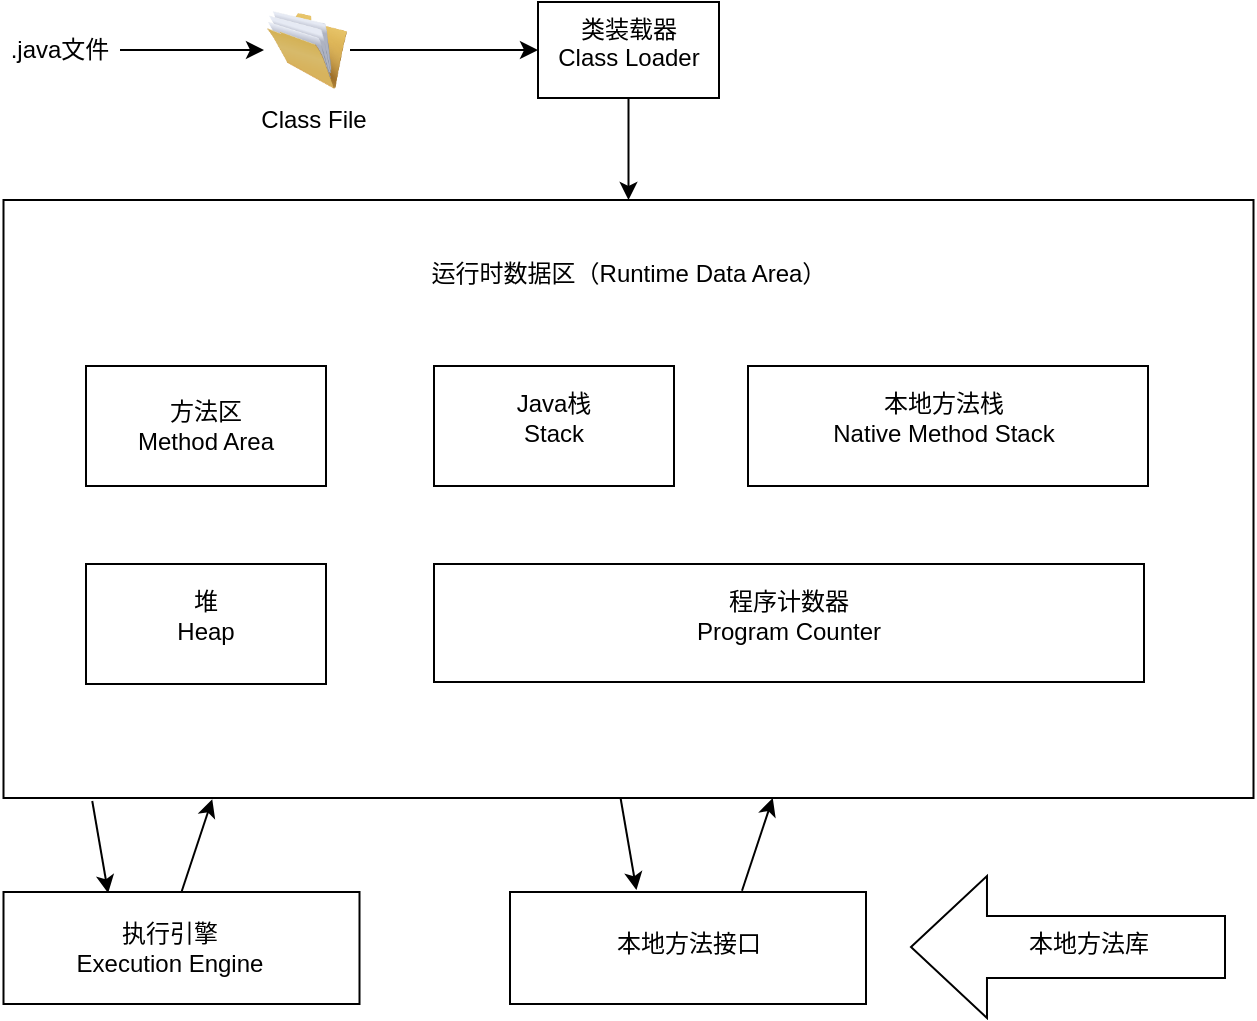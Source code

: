 <mxfile version="16.6.2" type="github">
  <diagram id="XrMqeQmQsghun6_tSOSd" name="第 1 页">
    <mxGraphModel dx="1049" dy="693" grid="0" gridSize="10" guides="1" tooltips="1" connect="1" arrows="1" fold="1" page="0" pageScale="1" pageWidth="827" pageHeight="1169" math="0" shadow="0">
      <root>
        <mxCell id="0" />
        <mxCell id="1" parent="0" />
        <mxCell id="sUQCBEPXkeAVM7SPwNjh-4" style="edgeStyle=orthogonalEdgeStyle;rounded=0;orthogonalLoop=1;jettySize=auto;html=1;entryX=0;entryY=0.5;entryDx=0;entryDy=0;" edge="1" parent="1" source="sUQCBEPXkeAVM7SPwNjh-1" target="sUQCBEPXkeAVM7SPwNjh-3">
          <mxGeometry relative="1" as="geometry" />
        </mxCell>
        <mxCell id="sUQCBEPXkeAVM7SPwNjh-1" value=".java文件" style="text;html=1;strokeColor=none;fillColor=none;align=center;verticalAlign=middle;whiteSpace=wrap;rounded=0;" vertex="1" parent="1">
          <mxGeometry x="40" y="112" width="60" height="30" as="geometry" />
        </mxCell>
        <mxCell id="sUQCBEPXkeAVM7SPwNjh-7" value="" style="edgeStyle=orthogonalEdgeStyle;rounded=0;orthogonalLoop=1;jettySize=auto;html=1;" edge="1" parent="1" source="sUQCBEPXkeAVM7SPwNjh-3" target="sUQCBEPXkeAVM7SPwNjh-6">
          <mxGeometry relative="1" as="geometry" />
        </mxCell>
        <mxCell id="sUQCBEPXkeAVM7SPwNjh-3" value="" style="image;html=1;image=img/lib/clip_art/general/Full_Folder_128x128.png" vertex="1" parent="1">
          <mxGeometry x="172" y="107.5" width="43" height="39" as="geometry" />
        </mxCell>
        <mxCell id="sUQCBEPXkeAVM7SPwNjh-5" value="Class File" style="text;html=1;strokeColor=none;fillColor=none;align=center;verticalAlign=middle;whiteSpace=wrap;rounded=0;" vertex="1" parent="1">
          <mxGeometry x="167" y="146.5" width="60" height="30" as="geometry" />
        </mxCell>
        <mxCell id="sUQCBEPXkeAVM7SPwNjh-21" style="edgeStyle=orthogonalEdgeStyle;rounded=0;orthogonalLoop=1;jettySize=auto;html=1;entryX=0.5;entryY=0;entryDx=0;entryDy=0;" edge="1" parent="1" source="sUQCBEPXkeAVM7SPwNjh-6" target="sUQCBEPXkeAVM7SPwNjh-8">
          <mxGeometry relative="1" as="geometry" />
        </mxCell>
        <mxCell id="sUQCBEPXkeAVM7SPwNjh-6" value="类装载器&lt;br&gt;Class Loader" style="whiteSpace=wrap;html=1;verticalAlign=top;labelBackgroundColor=default;" vertex="1" parent="1">
          <mxGeometry x="309" y="103" width="90.5" height="48" as="geometry" />
        </mxCell>
        <mxCell id="sUQCBEPXkeAVM7SPwNjh-8" value="" style="rounded=0;whiteSpace=wrap;html=1;" vertex="1" parent="1">
          <mxGeometry x="41.75" y="202" width="625" height="299" as="geometry" />
        </mxCell>
        <mxCell id="sUQCBEPXkeAVM7SPwNjh-9" value="运行时数据区（Runtime Data Area）" style="text;html=1;strokeColor=none;fillColor=none;align=center;verticalAlign=middle;whiteSpace=wrap;rounded=0;" vertex="1" parent="1">
          <mxGeometry x="232.75" y="220" width="243" height="37" as="geometry" />
        </mxCell>
        <mxCell id="sUQCBEPXkeAVM7SPwNjh-10" value="" style="rounded=0;whiteSpace=wrap;html=1;" vertex="1" parent="1">
          <mxGeometry x="83" y="285" width="120" height="60" as="geometry" />
        </mxCell>
        <mxCell id="sUQCBEPXkeAVM7SPwNjh-11" value="方法区&lt;br&gt;Method Area" style="text;html=1;strokeColor=none;fillColor=none;align=center;verticalAlign=middle;whiteSpace=wrap;rounded=0;" vertex="1" parent="1">
          <mxGeometry x="94" y="300.5" width="98" height="29" as="geometry" />
        </mxCell>
        <mxCell id="sUQCBEPXkeAVM7SPwNjh-12" value="" style="rounded=0;whiteSpace=wrap;html=1;" vertex="1" parent="1">
          <mxGeometry x="257" y="285" width="120" height="60" as="geometry" />
        </mxCell>
        <mxCell id="sUQCBEPXkeAVM7SPwNjh-13" value="Java栈&lt;br&gt;Stack" style="text;html=1;strokeColor=none;fillColor=none;align=center;verticalAlign=middle;whiteSpace=wrap;rounded=0;" vertex="1" parent="1">
          <mxGeometry x="287" y="296" width="60" height="30" as="geometry" />
        </mxCell>
        <mxCell id="sUQCBEPXkeAVM7SPwNjh-14" value="" style="rounded=0;whiteSpace=wrap;html=1;" vertex="1" parent="1">
          <mxGeometry x="414" y="285" width="200" height="60" as="geometry" />
        </mxCell>
        <mxCell id="sUQCBEPXkeAVM7SPwNjh-15" value="本地方法栈&lt;br&gt;Native Method Stack" style="text;html=1;strokeColor=none;fillColor=none;align=center;verticalAlign=middle;whiteSpace=wrap;rounded=0;" vertex="1" parent="1">
          <mxGeometry x="451" y="296" width="122" height="29" as="geometry" />
        </mxCell>
        <mxCell id="sUQCBEPXkeAVM7SPwNjh-16" value="" style="rounded=0;whiteSpace=wrap;html=1;" vertex="1" parent="1">
          <mxGeometry x="83" y="384" width="120" height="60" as="geometry" />
        </mxCell>
        <mxCell id="sUQCBEPXkeAVM7SPwNjh-17" value="堆&lt;br&gt;Heap" style="text;html=1;strokeColor=none;fillColor=none;align=center;verticalAlign=middle;whiteSpace=wrap;rounded=0;" vertex="1" parent="1">
          <mxGeometry x="113" y="395" width="60" height="30" as="geometry" />
        </mxCell>
        <mxCell id="sUQCBEPXkeAVM7SPwNjh-18" value="堆" style="text;html=1;strokeColor=none;fillColor=none;align=center;verticalAlign=middle;whiteSpace=wrap;rounded=0;" vertex="1" parent="1">
          <mxGeometry x="287" y="395" width="60" height="30" as="geometry" />
        </mxCell>
        <mxCell id="sUQCBEPXkeAVM7SPwNjh-19" value="" style="rounded=0;whiteSpace=wrap;html=1;" vertex="1" parent="1">
          <mxGeometry x="257" y="384" width="355" height="59" as="geometry" />
        </mxCell>
        <mxCell id="sUQCBEPXkeAVM7SPwNjh-20" value="程序计数器&lt;br&gt;Program Counter" style="text;html=1;strokeColor=none;fillColor=none;align=center;verticalAlign=middle;whiteSpace=wrap;rounded=0;" vertex="1" parent="sUQCBEPXkeAVM7SPwNjh-19">
          <mxGeometry x="123" y="11" width="109" height="30" as="geometry" />
        </mxCell>
        <mxCell id="sUQCBEPXkeAVM7SPwNjh-22" value="" style="rounded=0;whiteSpace=wrap;html=1;" vertex="1" parent="1">
          <mxGeometry x="41.75" y="548" width="178" height="56" as="geometry" />
        </mxCell>
        <mxCell id="sUQCBEPXkeAVM7SPwNjh-23" value="执行引擎&lt;br&gt;Execution Engine" style="text;html=1;strokeColor=none;fillColor=none;align=center;verticalAlign=middle;whiteSpace=wrap;rounded=0;" vertex="1" parent="1">
          <mxGeometry x="69" y="561" width="112.25" height="30" as="geometry" />
        </mxCell>
        <mxCell id="sUQCBEPXkeAVM7SPwNjh-24" value="" style="rounded=0;whiteSpace=wrap;html=1;" vertex="1" parent="1">
          <mxGeometry x="295" y="548" width="178" height="56" as="geometry" />
        </mxCell>
        <mxCell id="sUQCBEPXkeAVM7SPwNjh-25" value="本地方法接口" style="text;html=1;strokeColor=none;fillColor=none;align=center;verticalAlign=middle;whiteSpace=wrap;rounded=0;" vertex="1" parent="1">
          <mxGeometry x="336.5" y="559" width="95" height="30" as="geometry" />
        </mxCell>
        <mxCell id="sUQCBEPXkeAVM7SPwNjh-26" value="" style="shape=flexArrow;endArrow=classic;html=1;rounded=0;endWidth=39;endSize=12.33;width=31;" edge="1" parent="1">
          <mxGeometry width="632" height="589" relative="1" as="geometry">
            <mxPoint x="653" y="575.5" as="sourcePoint" />
            <mxPoint x="495" y="575.5" as="targetPoint" />
          </mxGeometry>
        </mxCell>
        <mxCell id="sUQCBEPXkeAVM7SPwNjh-27" value="本地方法库" style="text;html=1;strokeColor=none;fillColor=none;align=center;verticalAlign=middle;whiteSpace=wrap;rounded=0;" vertex="1" parent="sUQCBEPXkeAVM7SPwNjh-26">
          <mxGeometry x="537" y="559" width="95" height="30" as="geometry" />
        </mxCell>
        <mxCell id="sUQCBEPXkeAVM7SPwNjh-29" value="" style="endArrow=classic;html=1;rounded=0;exitX=0.071;exitY=1.005;exitDx=0;exitDy=0;exitPerimeter=0;entryX=0.294;entryY=0.009;entryDx=0;entryDy=0;entryPerimeter=0;" edge="1" parent="1" source="sUQCBEPXkeAVM7SPwNjh-8" target="sUQCBEPXkeAVM7SPwNjh-22">
          <mxGeometry width="50" height="50" relative="1" as="geometry">
            <mxPoint x="79" y="552" as="sourcePoint" />
            <mxPoint x="129" y="502" as="targetPoint" />
          </mxGeometry>
        </mxCell>
        <mxCell id="sUQCBEPXkeAVM7SPwNjh-30" value="" style="endArrow=classic;html=1;rounded=0;exitX=0.5;exitY=0;exitDx=0;exitDy=0;entryX=0.167;entryY=1.002;entryDx=0;entryDy=0;entryPerimeter=0;" edge="1" parent="1" source="sUQCBEPXkeAVM7SPwNjh-22" target="sUQCBEPXkeAVM7SPwNjh-8">
          <mxGeometry width="50" height="50" relative="1" as="geometry">
            <mxPoint x="96.125" y="512.495" as="sourcePoint" />
            <mxPoint x="104.082" y="558.504" as="targetPoint" />
          </mxGeometry>
        </mxCell>
        <mxCell id="sUQCBEPXkeAVM7SPwNjh-32" value="" style="endArrow=classic;html=1;rounded=0;exitX=0.071;exitY=1.005;exitDx=0;exitDy=0;exitPerimeter=0;entryX=0.294;entryY=0.009;entryDx=0;entryDy=0;entryPerimeter=0;" edge="1" parent="1">
          <mxGeometry width="50" height="50" relative="1" as="geometry">
            <mxPoint x="350.275" y="501.005" as="sourcePoint" />
            <mxPoint x="358.232" y="547.014" as="targetPoint" />
          </mxGeometry>
        </mxCell>
        <mxCell id="sUQCBEPXkeAVM7SPwNjh-33" value="" style="endArrow=classic;html=1;rounded=0;exitX=0.5;exitY=0;exitDx=0;exitDy=0;entryX=0.167;entryY=1.002;entryDx=0;entryDy=0;entryPerimeter=0;" edge="1" parent="1">
          <mxGeometry width="50" height="50" relative="1" as="geometry">
            <mxPoint x="411" y="547.4" as="sourcePoint" />
            <mxPoint x="426.375" y="500.998" as="targetPoint" />
          </mxGeometry>
        </mxCell>
      </root>
    </mxGraphModel>
  </diagram>
</mxfile>

